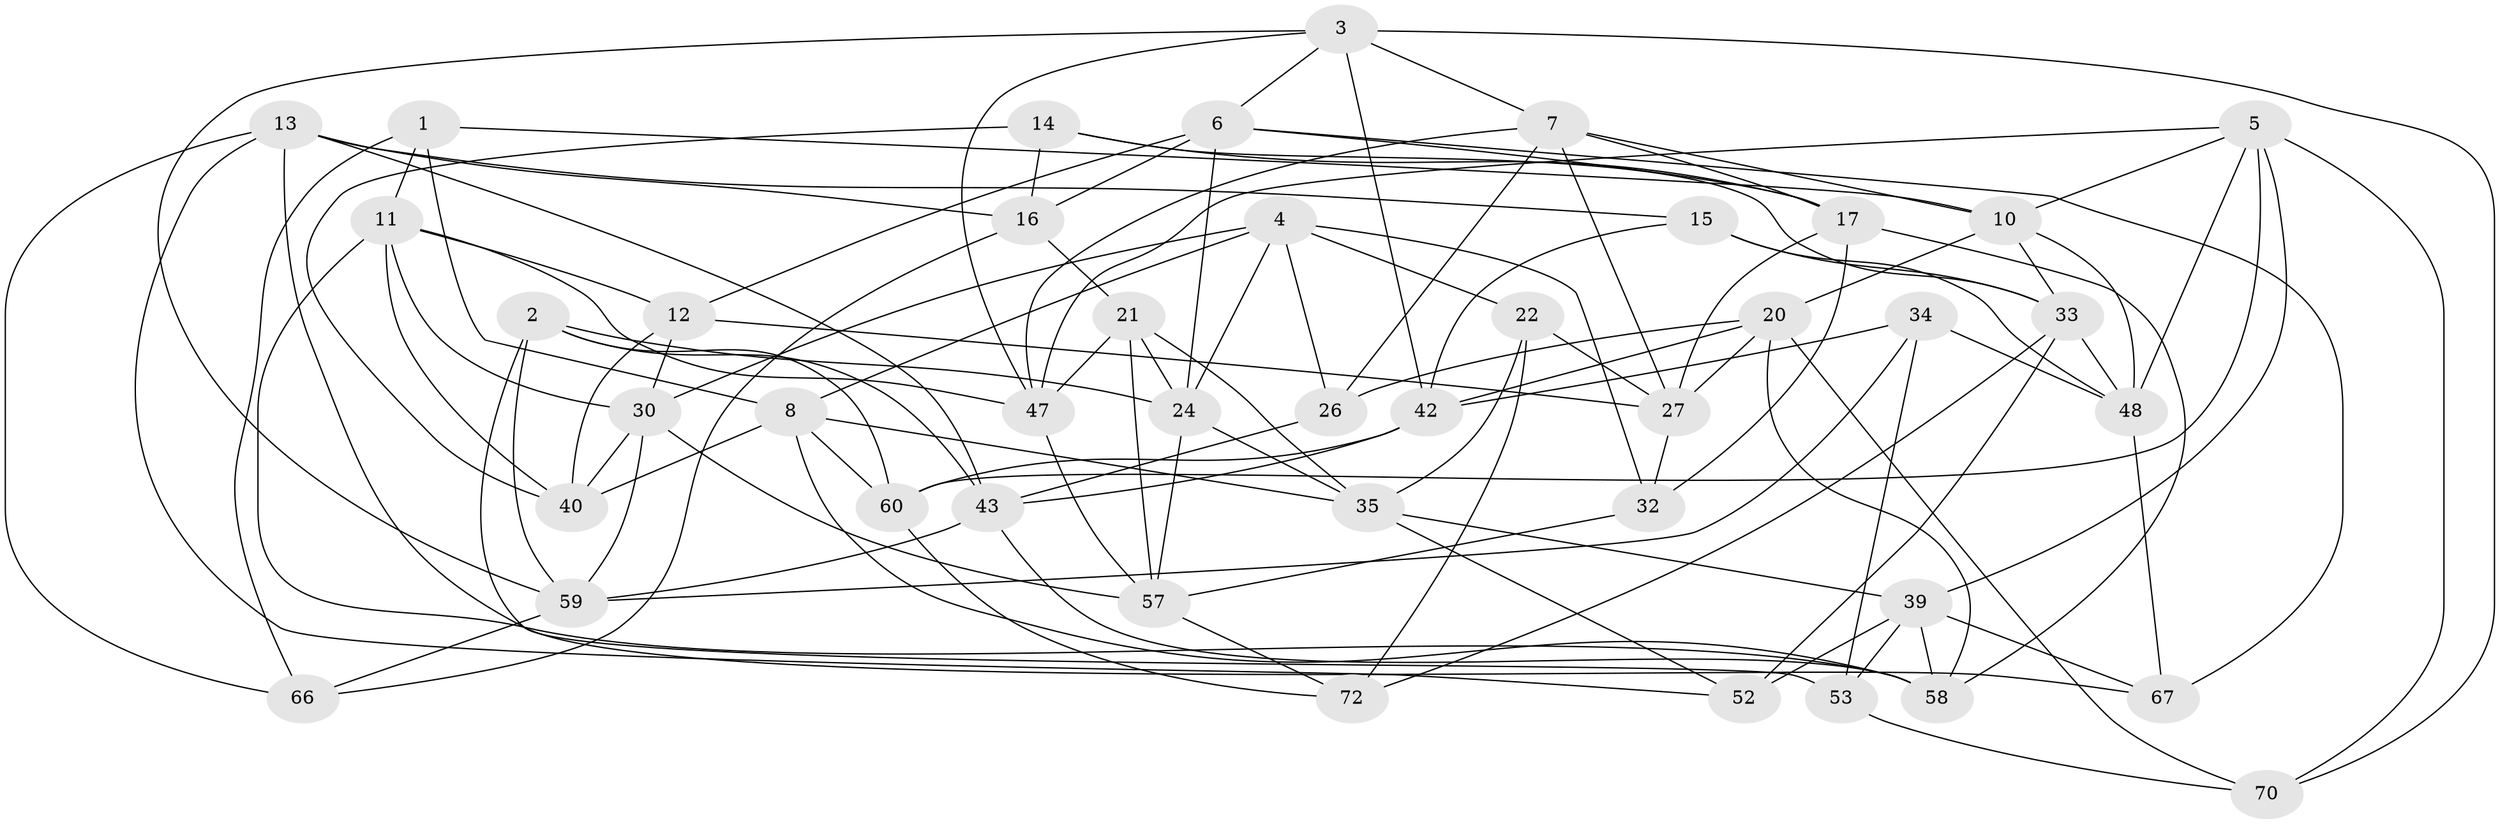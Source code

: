 // Generated by graph-tools (version 1.1) at 2025/52/02/27/25 19:52:29]
// undirected, 43 vertices, 113 edges
graph export_dot {
graph [start="1"]
  node [color=gray90,style=filled];
  1;
  2 [super="+9"];
  3 [super="+51"];
  4 [super="+71"];
  5 [super="+18"];
  6 [super="+49"];
  7 [super="+19"];
  8 [super="+50"];
  10 [super="+55"];
  11 [super="+29"];
  12 [super="+25"];
  13 [super="+41"];
  14;
  15;
  16 [super="+28"];
  17 [super="+45"];
  20 [super="+65"];
  21 [super="+23"];
  22;
  24 [super="+36"];
  26;
  27 [super="+38"];
  30 [super="+31"];
  32;
  33 [super="+61"];
  34;
  35 [super="+37"];
  39 [super="+68"];
  40 [super="+46"];
  42 [super="+69"];
  43 [super="+44"];
  47 [super="+56"];
  48 [super="+54"];
  52;
  53;
  57 [super="+73"];
  58 [super="+64"];
  59 [super="+62"];
  60 [super="+63"];
  66;
  67;
  70;
  72;
  1 -- 66;
  1 -- 11;
  1 -- 10;
  1 -- 8;
  2 -- 60 [weight=2];
  2 -- 59;
  2 -- 43;
  2 -- 53;
  2 -- 24;
  3 -- 47;
  3 -- 70;
  3 -- 59;
  3 -- 6;
  3 -- 7;
  3 -- 42;
  4 -- 32;
  4 -- 30;
  4 -- 8;
  4 -- 26;
  4 -- 22;
  4 -- 24;
  5 -- 48;
  5 -- 39;
  5 -- 47;
  5 -- 10;
  5 -- 60;
  5 -- 70;
  6 -- 17;
  6 -- 67;
  6 -- 12;
  6 -- 16;
  6 -- 24;
  7 -- 17;
  7 -- 47;
  7 -- 26;
  7 -- 10;
  7 -- 27;
  8 -- 58;
  8 -- 35;
  8 -- 40;
  8 -- 60;
  10 -- 33;
  10 -- 20;
  10 -- 48;
  11 -- 40;
  11 -- 47;
  11 -- 58;
  11 -- 12;
  11 -- 30;
  12 -- 27;
  12 -- 40 [weight=2];
  12 -- 30;
  13 -- 15;
  13 -- 52;
  13 -- 16;
  13 -- 66;
  13 -- 67;
  13 -- 43;
  14 -- 33;
  14 -- 40;
  14 -- 16;
  14 -- 17;
  15 -- 42;
  15 -- 48;
  15 -- 33;
  16 -- 21 [weight=2];
  16 -- 66;
  17 -- 58;
  17 -- 32;
  17 -- 27;
  20 -- 26;
  20 -- 27;
  20 -- 42;
  20 -- 58;
  20 -- 70;
  21 -- 57;
  21 -- 47;
  21 -- 24;
  21 -- 35;
  22 -- 72;
  22 -- 35;
  22 -- 27;
  24 -- 35;
  24 -- 57;
  26 -- 43;
  27 -- 32;
  30 -- 40;
  30 -- 59;
  30 -- 57;
  32 -- 57;
  33 -- 72;
  33 -- 48;
  33 -- 52;
  34 -- 53;
  34 -- 48;
  34 -- 59;
  34 -- 42;
  35 -- 52;
  35 -- 39;
  39 -- 67;
  39 -- 53;
  39 -- 52;
  39 -- 58;
  42 -- 60;
  42 -- 43;
  43 -- 59;
  43 -- 58;
  47 -- 57;
  48 -- 67;
  53 -- 70;
  57 -- 72;
  59 -- 66;
  60 -- 72;
}
